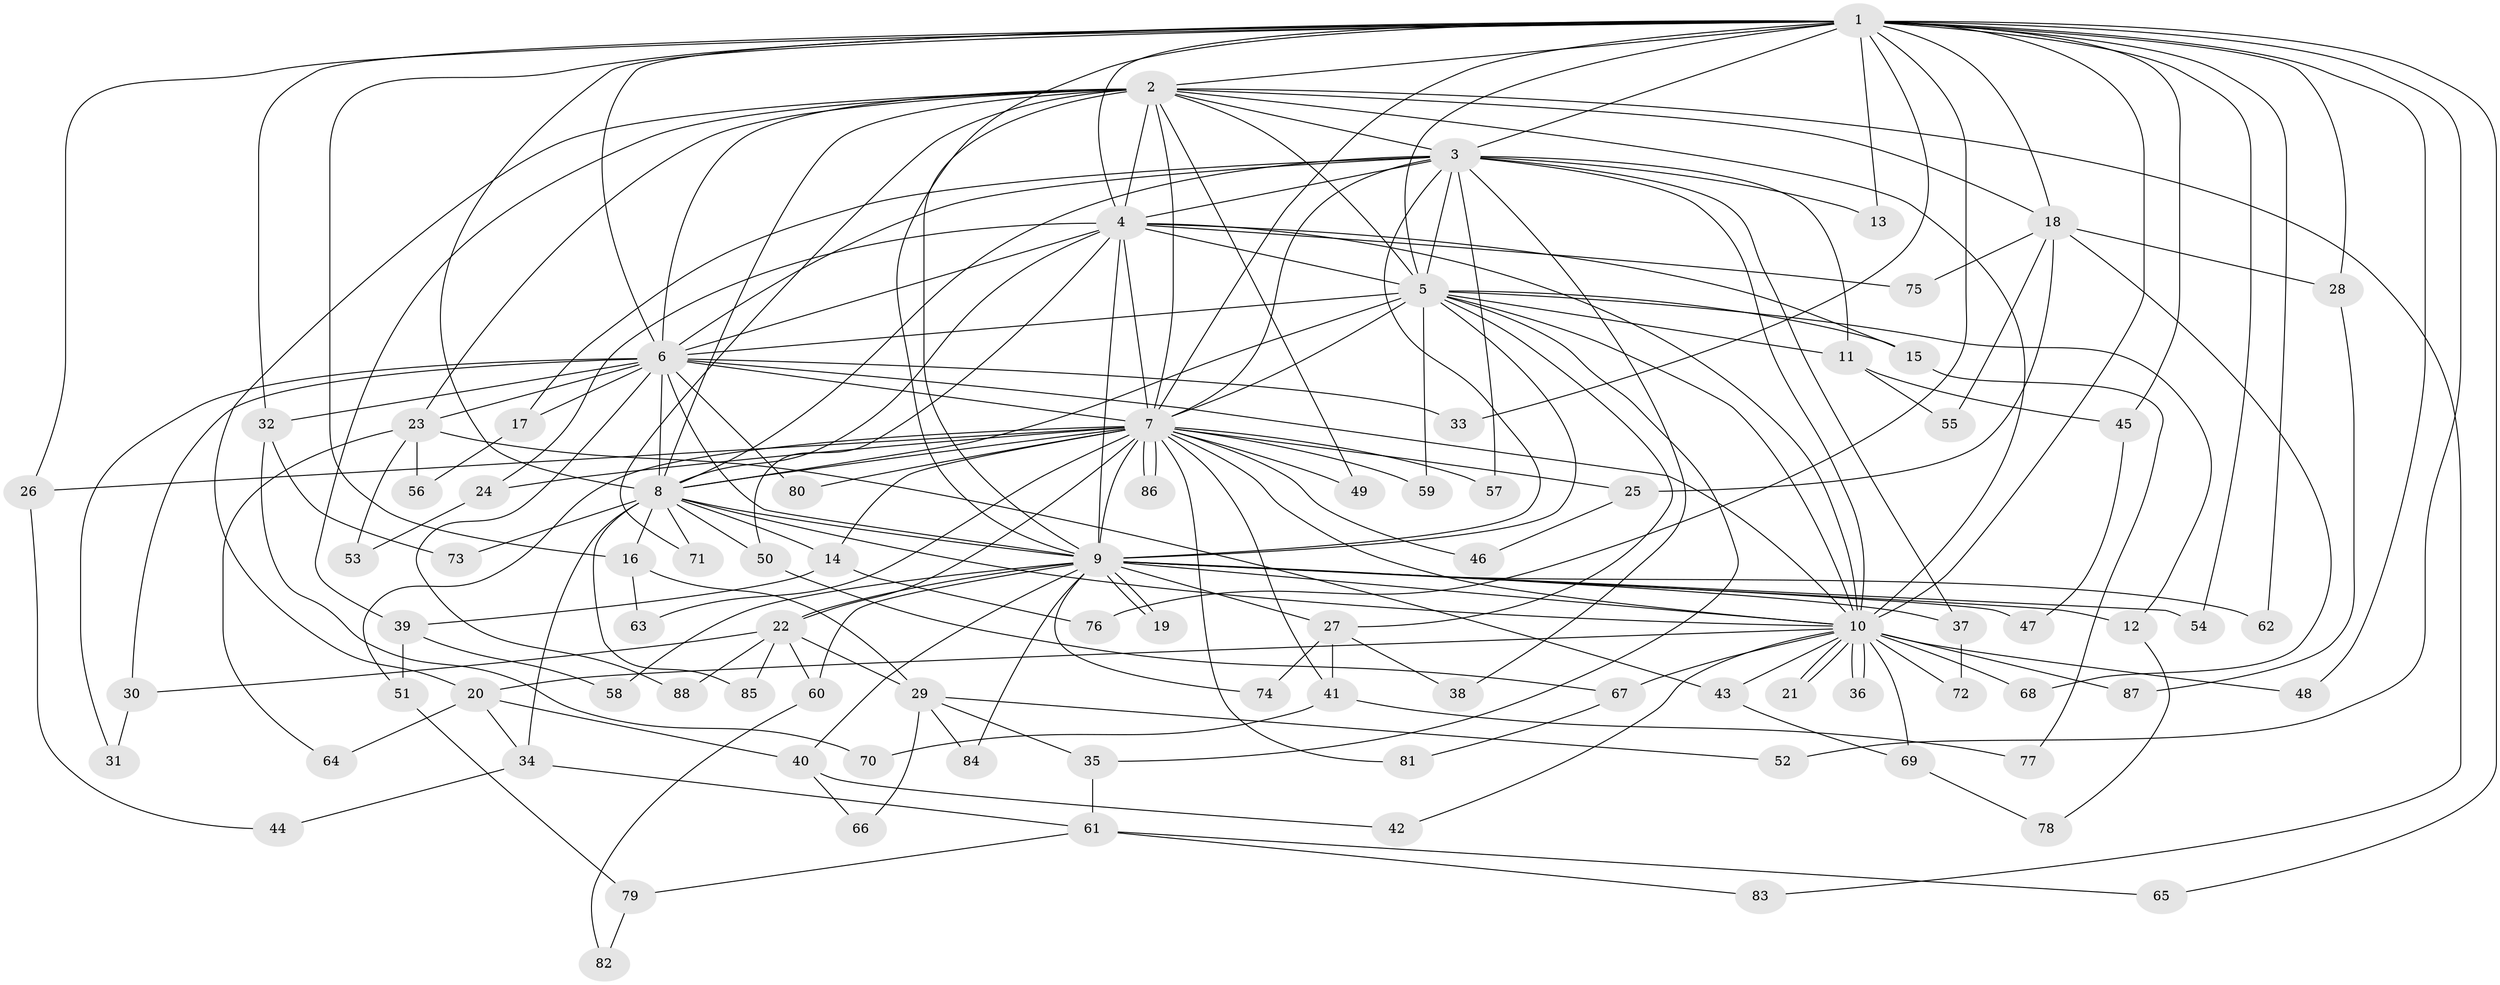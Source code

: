 // coarse degree distribution, {22: 0.016129032258064516, 21: 0.03225806451612903, 13: 0.016129032258064516, 12: 0.016129032258064516, 15: 0.016129032258064516, 14: 0.016129032258064516, 24: 0.016129032258064516, 20: 0.016129032258064516, 3: 0.14516129032258066, 2: 0.5, 4: 0.08064516129032258, 7: 0.016129032258064516, 5: 0.04838709677419355, 6: 0.04838709677419355, 1: 0.016129032258064516}
// Generated by graph-tools (version 1.1) at 2025/51/02/27/25 19:51:51]
// undirected, 88 vertices, 201 edges
graph export_dot {
graph [start="1"]
  node [color=gray90,style=filled];
  1;
  2;
  3;
  4;
  5;
  6;
  7;
  8;
  9;
  10;
  11;
  12;
  13;
  14;
  15;
  16;
  17;
  18;
  19;
  20;
  21;
  22;
  23;
  24;
  25;
  26;
  27;
  28;
  29;
  30;
  31;
  32;
  33;
  34;
  35;
  36;
  37;
  38;
  39;
  40;
  41;
  42;
  43;
  44;
  45;
  46;
  47;
  48;
  49;
  50;
  51;
  52;
  53;
  54;
  55;
  56;
  57;
  58;
  59;
  60;
  61;
  62;
  63;
  64;
  65;
  66;
  67;
  68;
  69;
  70;
  71;
  72;
  73;
  74;
  75;
  76;
  77;
  78;
  79;
  80;
  81;
  82;
  83;
  84;
  85;
  86;
  87;
  88;
  1 -- 2;
  1 -- 3;
  1 -- 4;
  1 -- 5;
  1 -- 6;
  1 -- 7;
  1 -- 8;
  1 -- 9;
  1 -- 10;
  1 -- 13;
  1 -- 16;
  1 -- 18;
  1 -- 26;
  1 -- 28;
  1 -- 32;
  1 -- 33;
  1 -- 45;
  1 -- 48;
  1 -- 52;
  1 -- 54;
  1 -- 62;
  1 -- 65;
  1 -- 76;
  2 -- 3;
  2 -- 4;
  2 -- 5;
  2 -- 6;
  2 -- 7;
  2 -- 8;
  2 -- 9;
  2 -- 10;
  2 -- 18;
  2 -- 20;
  2 -- 23;
  2 -- 39;
  2 -- 49;
  2 -- 71;
  2 -- 83;
  3 -- 4;
  3 -- 5;
  3 -- 6;
  3 -- 7;
  3 -- 8;
  3 -- 9;
  3 -- 10;
  3 -- 11;
  3 -- 13;
  3 -- 17;
  3 -- 37;
  3 -- 38;
  3 -- 57;
  4 -- 5;
  4 -- 6;
  4 -- 7;
  4 -- 8;
  4 -- 9;
  4 -- 10;
  4 -- 15;
  4 -- 24;
  4 -- 50;
  4 -- 75;
  5 -- 6;
  5 -- 7;
  5 -- 8;
  5 -- 9;
  5 -- 10;
  5 -- 11;
  5 -- 12;
  5 -- 15;
  5 -- 27;
  5 -- 35;
  5 -- 59;
  6 -- 7;
  6 -- 8;
  6 -- 9;
  6 -- 10;
  6 -- 17;
  6 -- 23;
  6 -- 30;
  6 -- 31;
  6 -- 32;
  6 -- 33;
  6 -- 80;
  6 -- 88;
  7 -- 8;
  7 -- 9;
  7 -- 10;
  7 -- 14;
  7 -- 22;
  7 -- 24;
  7 -- 25;
  7 -- 26;
  7 -- 41;
  7 -- 46;
  7 -- 49;
  7 -- 51;
  7 -- 57;
  7 -- 59;
  7 -- 63;
  7 -- 80;
  7 -- 81;
  7 -- 86;
  7 -- 86;
  8 -- 9;
  8 -- 10;
  8 -- 14;
  8 -- 16;
  8 -- 34;
  8 -- 50;
  8 -- 71;
  8 -- 73;
  8 -- 85;
  9 -- 10;
  9 -- 12;
  9 -- 19;
  9 -- 19;
  9 -- 22;
  9 -- 27;
  9 -- 37;
  9 -- 40;
  9 -- 47;
  9 -- 54;
  9 -- 58;
  9 -- 60;
  9 -- 62;
  9 -- 74;
  9 -- 84;
  10 -- 20;
  10 -- 21;
  10 -- 21;
  10 -- 36;
  10 -- 36;
  10 -- 42;
  10 -- 43;
  10 -- 48;
  10 -- 67;
  10 -- 68;
  10 -- 69;
  10 -- 72;
  10 -- 87;
  11 -- 45;
  11 -- 55;
  12 -- 78;
  14 -- 39;
  14 -- 76;
  15 -- 77;
  16 -- 29;
  16 -- 63;
  17 -- 56;
  18 -- 25;
  18 -- 28;
  18 -- 55;
  18 -- 68;
  18 -- 75;
  20 -- 34;
  20 -- 40;
  20 -- 64;
  22 -- 29;
  22 -- 30;
  22 -- 60;
  22 -- 85;
  22 -- 88;
  23 -- 43;
  23 -- 53;
  23 -- 56;
  23 -- 64;
  24 -- 53;
  25 -- 46;
  26 -- 44;
  27 -- 38;
  27 -- 41;
  27 -- 74;
  28 -- 87;
  29 -- 35;
  29 -- 52;
  29 -- 66;
  29 -- 84;
  30 -- 31;
  32 -- 70;
  32 -- 73;
  34 -- 44;
  34 -- 61;
  35 -- 61;
  37 -- 72;
  39 -- 51;
  39 -- 58;
  40 -- 42;
  40 -- 66;
  41 -- 70;
  41 -- 77;
  43 -- 69;
  45 -- 47;
  50 -- 67;
  51 -- 79;
  60 -- 82;
  61 -- 65;
  61 -- 79;
  61 -- 83;
  67 -- 81;
  69 -- 78;
  79 -- 82;
}
